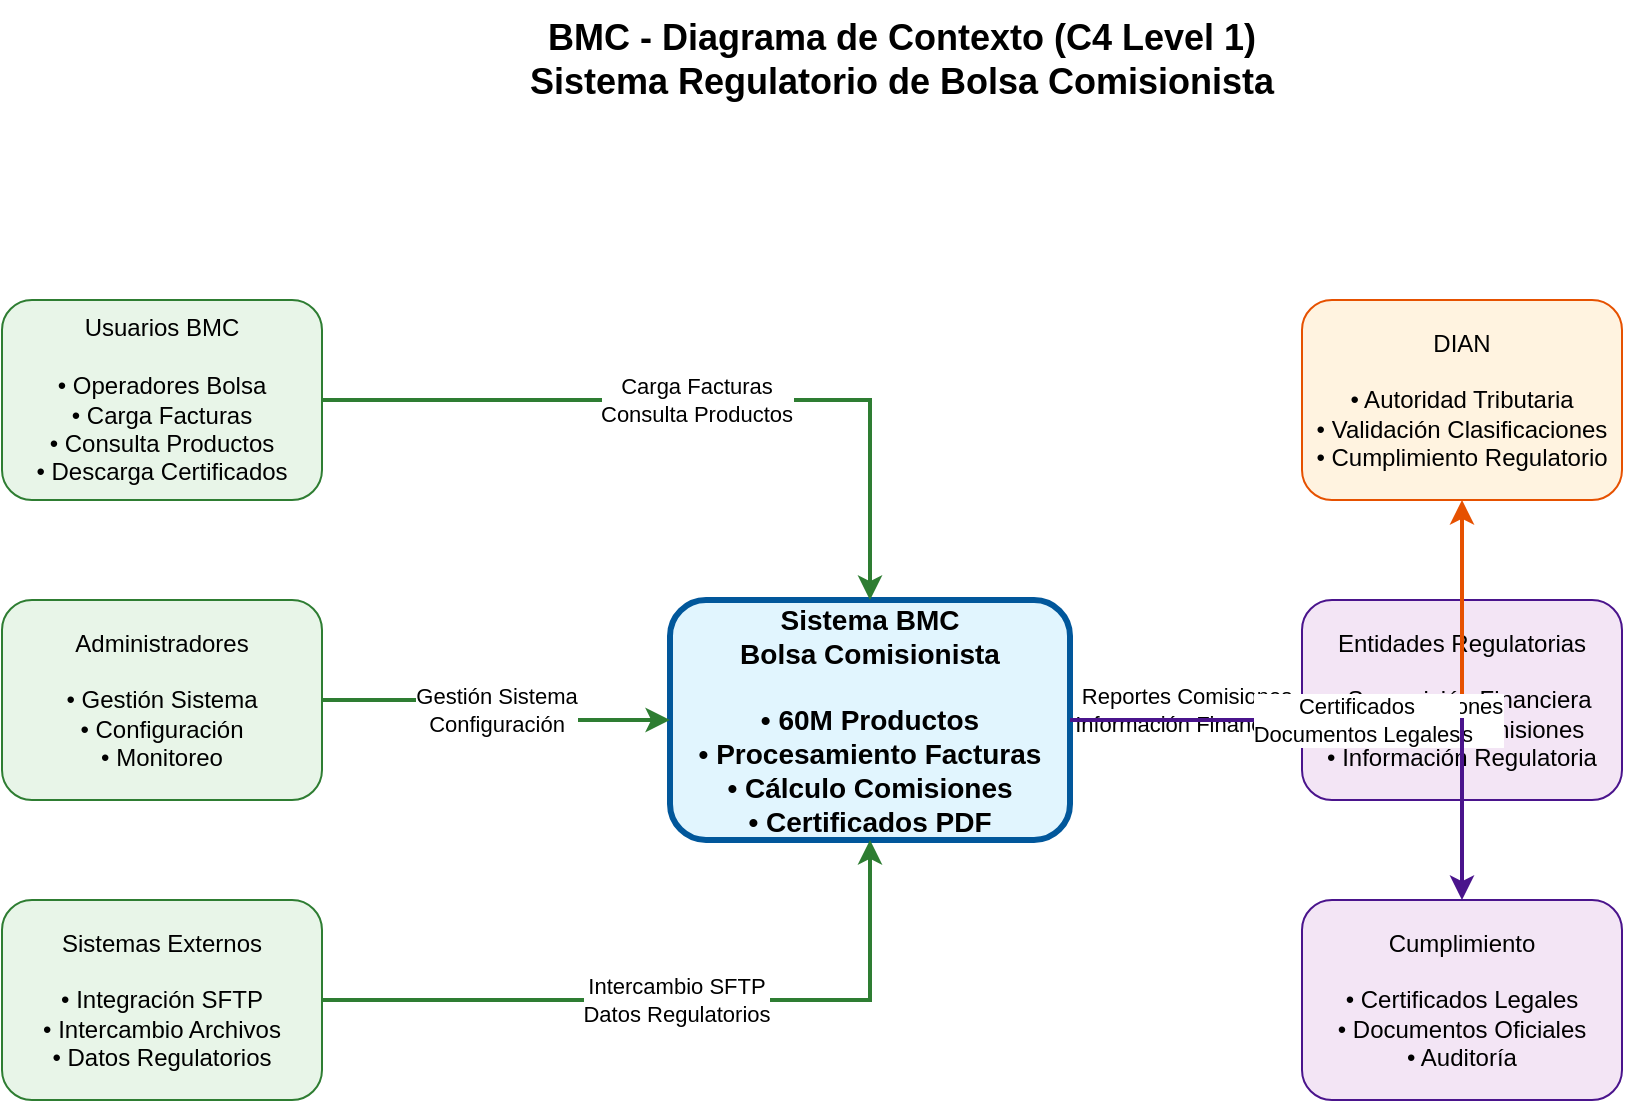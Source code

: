 <?xml version="1.0" encoding="UTF-8"?>
<mxfile version="22.0.0" type="device">
  <diagram name="BMC Context Diagram" id="context">
    <mxGraphModel dx="1422" dy="794" grid="1" gridSize="10" guides="1" tooltips="1" connect="1" arrows="1" fold="1" page="1" pageScale="1" pageWidth="1169" pageHeight="827" math="0" shadow="0">
      <root>
        <mxCell id="0" />
        <mxCell id="1" parent="0" />
        
        <!-- Central BMC System -->
        <mxCell id="bmc-system" value="Sistema BMC&#10;Bolsa Comisionista&#10;&#10;• 60M Productos&#10;• Procesamiento Facturas&#10;• Cálculo Comisiones&#10;• Certificados PDF" style="rounded=1;whiteSpace=wrap;html=1;fillColor=#e1f5fe;strokeColor=#01579b;strokeWidth=3;fontSize=14;fontStyle=1;" vertex="1" parent="1">
          <mxGeometry x="484" y="350" width="200" height="120" as="geometry" />
        </mxCell>
        
        <!-- Users -->
        <mxCell id="users" value="Usuarios BMC&#10;&#10;• Operadores Bolsa&#10;• Carga Facturas&#10;• Consulta Productos&#10;• Descarga Certificados" style="rounded=1;whiteSpace=wrap;html=1;fillColor=#e8f5e8;strokeColor=#2e7d32;fontSize=12;" vertex="1" parent="1">
          <mxGeometry x="150" y="200" width="160" height="100" as="geometry" />
        </mxCell>
        
        <!-- External Systems -->
        <mxCell id="external" value="Sistemas Externos&#10;&#10;• Integración SFTP&#10;• Intercambio Archivos&#10;• Datos Regulatorios" style="rounded=1;whiteSpace=wrap;html=1;fillColor=#e8f5e8;strokeColor=#2e7d32;fontSize=12;" vertex="1" parent="1">
          <mxGeometry x="150" y="500" width="160" height="100" as="geometry" />
        </mxCell>
        
        <!-- Administrators -->
        <mxCell id="admins" value="Administradores&#10;&#10;• Gestión Sistema&#10;• Configuración&#10;• Monitoreo" style="rounded=1;whiteSpace=wrap;html=1;fillColor=#e8f5e8;strokeColor=#2e7d32;fontSize=12;" vertex="1" parent="1">
          <mxGeometry x="150" y="350" width="160" height="100" as="geometry" />
        </mxCell>
        
        <!-- DIAN -->
        <mxCell id="dian" value="DIAN&#10;&#10;• Autoridad Tributaria&#10;• Validación Clasificaciones&#10;• Cumplimiento Regulatorio" style="rounded=1;whiteSpace=wrap;html=1;fillColor=#fff3e0;strokeColor=#e65100;fontSize=12;" vertex="1" parent="1">
          <mxGeometry x="800" y="200" width="160" height="100" as="geometry" />
        </mxCell>
        
        <!-- Regulatory Entities -->
        <mxCell id="regulatory" value="Entidades Regulatorias&#10;&#10;• Supervisión Financiera&#10;• Reportes Comisiones&#10;• Información Regulatoria" style="rounded=1;whiteSpace=wrap;html=1;fillColor=#f3e5f5;strokeColor=#4a148c;fontSize=12;" vertex="1" parent="1">
          <mxGeometry x="800" y="350" width="160" height="100" as="geometry" />
        </mxCell>
        
        <!-- Compliance -->
        <mxCell id="compliance" value="Cumplimiento&#10;&#10;• Certificados Legales&#10;• Documentos Oficiales&#10;• Auditoría" style="rounded=1;whiteSpace=wrap;html=1;fillColor=#f3e5f5;strokeColor=#4a148c;fontSize=12;" vertex="1" parent="1">
          <mxGeometry x="800" y="500" width="160" height="100" as="geometry" />
        </mxCell>
        
        <!-- Connections -->
        <mxCell id="conn1" value="Carga Facturas&#10;Consulta Productos" style="edgeStyle=orthogonalEdgeStyle;rounded=0;orthogonalLoop=1;jettySize=auto;html=1;strokeWidth=2;strokeColor=#2e7d32;" edge="1" parent="1" source="users" target="bmc-system">
          <mxGeometry relative="1" as="geometry" />
        </mxCell>
        
        <mxCell id="conn2" value="Gestión Sistema&#10;Configuración" style="edgeStyle=orthogonalEdgeStyle;rounded=0;orthogonalLoop=1;jettySize=auto;html=1;strokeWidth=2;strokeColor=#2e7d32;" edge="1" parent="1" source="admins" target="bmc-system">
          <mxGeometry relative="1" as="geometry" />
        </mxCell>
        
        <mxCell id="conn3" value="Intercambio SFTP&#10;Datos Regulatorios" style="edgeStyle=orthogonalEdgeStyle;rounded=0;orthogonalLoop=1;jettySize=auto;html=1;strokeWidth=2;strokeColor=#2e7d32;" edge="1" parent="1" source="external" target="bmc-system">
          <mxGeometry relative="1" as="geometry" />
        </mxCell>
        
        <mxCell id="conn4" value="Validación Clasificaciones&#10;Consulta Productos" style="edgeStyle=orthogonalEdgeStyle;rounded=0;orthogonalLoop=1;jettySize=auto;html=1;strokeWidth=2;strokeColor=#e65100;" edge="1" parent="1" source="bmc-system" target="dian">
          <mxGeometry relative="1" as="geometry" />
        </mxCell>
        
        <mxCell id="conn5" value="Reportes Comisiones&#10;Información Financiera" style="edgeStyle=orthogonalEdgeStyle;rounded=0;orthogonalLoop=1;jettySize=auto;html=1;strokeWidth=2;strokeColor=#4a148c;" edge="1" parent="1" source="bmc-system" target="regulatory">
          <mxGeometry relative="1" as="geometry" />
        </mxCell>
        
        <mxCell id="conn6" value="Certificados&#10;Documentos Legales" style="edgeStyle=orthogonalEdgeStyle;rounded=0;orthogonalLoop=1;jettySize=auto;html=1;strokeWidth=2;strokeColor=#4a148c;" edge="1" parent="1" source="bmc-system" target="compliance">
          <mxGeometry relative="1" as="geometry" />
        </mxCell>
        
        <!-- Title -->
        <mxCell id="title" value="BMC - Diagrama de Contexto (C4 Level 1)&#10;Sistema Regulatorio de Bolsa Comisionista" style="text;html=1;strokeColor=none;fillColor=none;align=center;verticalAlign=middle;whiteSpace=wrap;rounded=0;fontSize=18;fontStyle=1;" vertex="1" parent="1">
          <mxGeometry x="400" y="50" width="400" height="60" as="geometry" />
        </mxCell>
        
      </root>
    </mxGraphModel>
  </diagram>
</mxfile>
